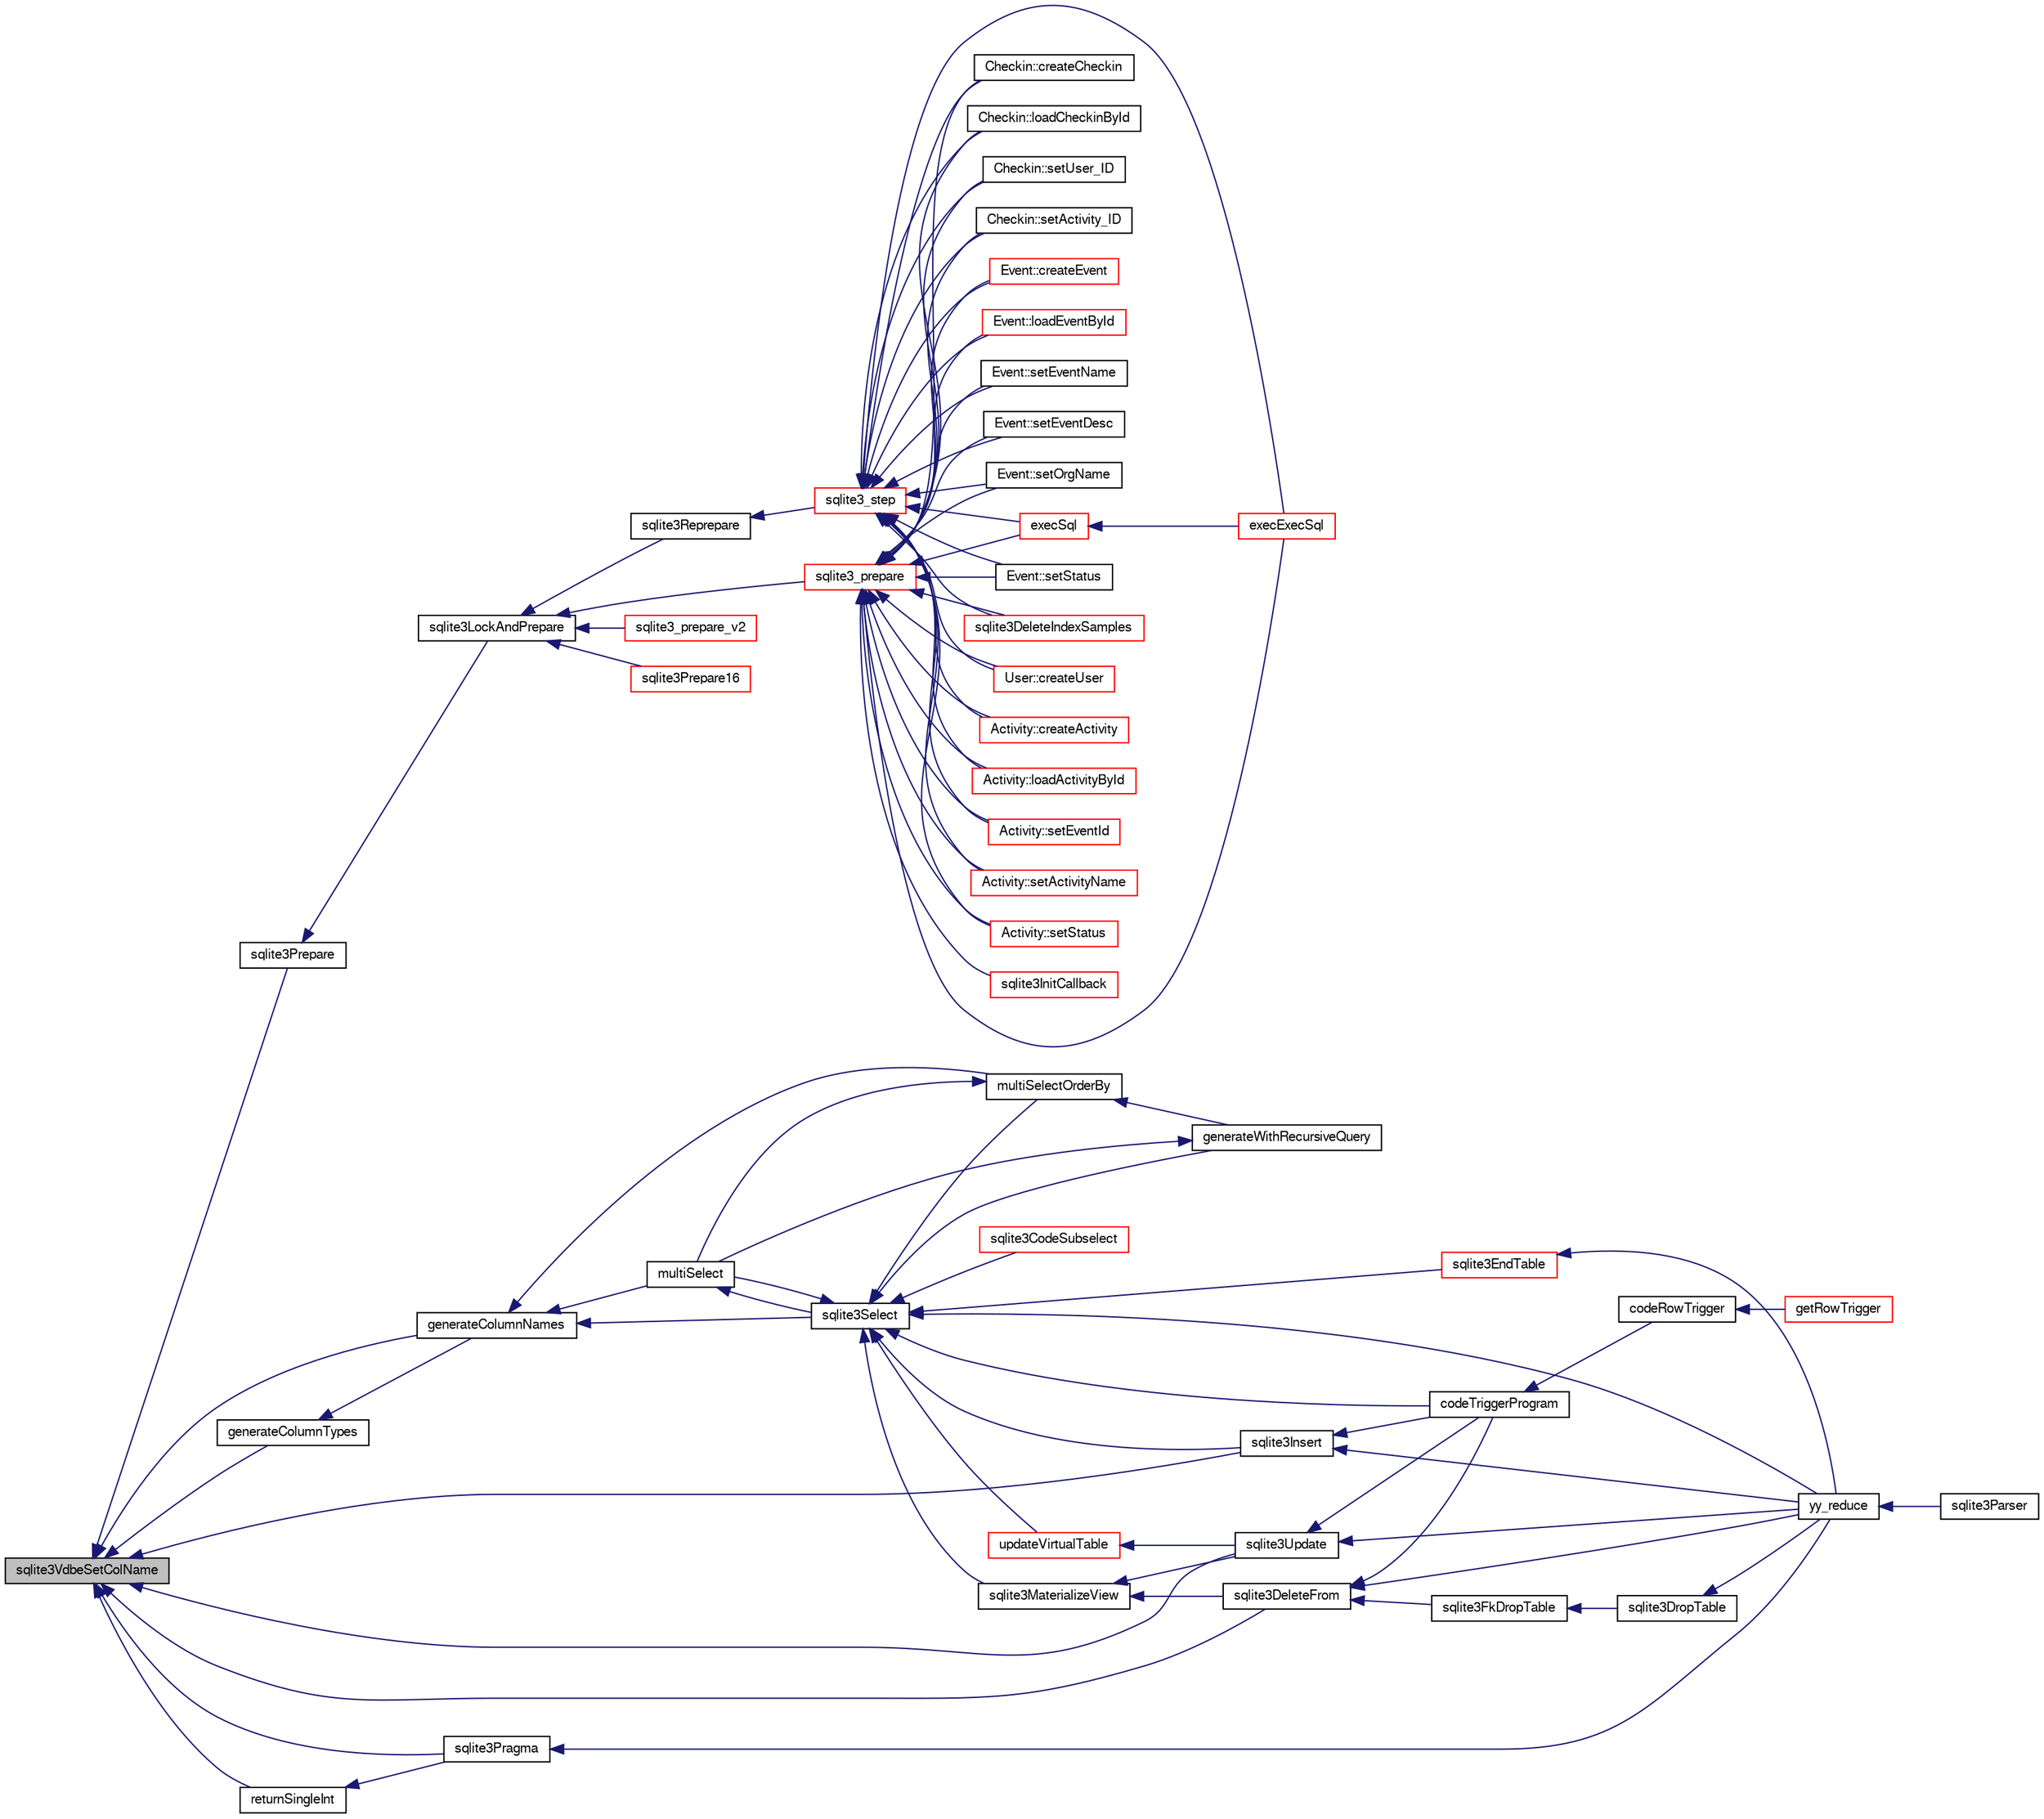 digraph "sqlite3VdbeSetColName"
{
  edge [fontname="FreeSans",fontsize="10",labelfontname="FreeSans",labelfontsize="10"];
  node [fontname="FreeSans",fontsize="10",shape=record];
  rankdir="LR";
  Node790531 [label="sqlite3VdbeSetColName",height=0.2,width=0.4,color="black", fillcolor="grey75", style="filled", fontcolor="black"];
  Node790531 -> Node790532 [dir="back",color="midnightblue",fontsize="10",style="solid",fontname="FreeSans"];
  Node790532 [label="sqlite3DeleteFrom",height=0.2,width=0.4,color="black", fillcolor="white", style="filled",URL="$sqlite3_8c.html#ab9b4b45349188b49eabb23f94608a091"];
  Node790532 -> Node790533 [dir="back",color="midnightblue",fontsize="10",style="solid",fontname="FreeSans"];
  Node790533 [label="sqlite3FkDropTable",height=0.2,width=0.4,color="black", fillcolor="white", style="filled",URL="$sqlite3_8c.html#a1218c6fc74e89152ceaa4760e82f5ef9"];
  Node790533 -> Node790534 [dir="back",color="midnightblue",fontsize="10",style="solid",fontname="FreeSans"];
  Node790534 [label="sqlite3DropTable",height=0.2,width=0.4,color="black", fillcolor="white", style="filled",URL="$sqlite3_8c.html#a5534f77364b5568783c0e50db3c9defb"];
  Node790534 -> Node790535 [dir="back",color="midnightblue",fontsize="10",style="solid",fontname="FreeSans"];
  Node790535 [label="yy_reduce",height=0.2,width=0.4,color="black", fillcolor="white", style="filled",URL="$sqlite3_8c.html#a7c419a9b25711c666a9a2449ef377f14"];
  Node790535 -> Node790536 [dir="back",color="midnightblue",fontsize="10",style="solid",fontname="FreeSans"];
  Node790536 [label="sqlite3Parser",height=0.2,width=0.4,color="black", fillcolor="white", style="filled",URL="$sqlite3_8c.html#a0327d71a5fabe0b6a343d78a2602e72a"];
  Node790532 -> Node790537 [dir="back",color="midnightblue",fontsize="10",style="solid",fontname="FreeSans"];
  Node790537 [label="codeTriggerProgram",height=0.2,width=0.4,color="black", fillcolor="white", style="filled",URL="$sqlite3_8c.html#a120801f59d9281d201d2ff4b2606836e"];
  Node790537 -> Node790538 [dir="back",color="midnightblue",fontsize="10",style="solid",fontname="FreeSans"];
  Node790538 [label="codeRowTrigger",height=0.2,width=0.4,color="black", fillcolor="white", style="filled",URL="$sqlite3_8c.html#a463cea5aaaf388b560b206570a0022fc"];
  Node790538 -> Node790539 [dir="back",color="midnightblue",fontsize="10",style="solid",fontname="FreeSans"];
  Node790539 [label="getRowTrigger",height=0.2,width=0.4,color="red", fillcolor="white", style="filled",URL="$sqlite3_8c.html#a69626ef20b540d1a2b19cf56f3f45689"];
  Node790532 -> Node790535 [dir="back",color="midnightblue",fontsize="10",style="solid",fontname="FreeSans"];
  Node790531 -> Node790544 [dir="back",color="midnightblue",fontsize="10",style="solid",fontname="FreeSans"];
  Node790544 [label="sqlite3Insert",height=0.2,width=0.4,color="black", fillcolor="white", style="filled",URL="$sqlite3_8c.html#a5b17c9c2000bae6bdff8e6be48d7dc2b"];
  Node790544 -> Node790537 [dir="back",color="midnightblue",fontsize="10",style="solid",fontname="FreeSans"];
  Node790544 -> Node790535 [dir="back",color="midnightblue",fontsize="10",style="solid",fontname="FreeSans"];
  Node790531 -> Node790548 [dir="back",color="midnightblue",fontsize="10",style="solid",fontname="FreeSans"];
  Node790548 [label="returnSingleInt",height=0.2,width=0.4,color="black", fillcolor="white", style="filled",URL="$sqlite3_8c.html#ac113284b70126c8f10e1603da0b16b26"];
  Node790548 -> Node790549 [dir="back",color="midnightblue",fontsize="10",style="solid",fontname="FreeSans"];
  Node790549 [label="sqlite3Pragma",height=0.2,width=0.4,color="black", fillcolor="white", style="filled",URL="$sqlite3_8c.html#a111391370f58f8e6a6eca51fd34d62ed"];
  Node790549 -> Node790535 [dir="back",color="midnightblue",fontsize="10",style="solid",fontname="FreeSans"];
  Node790531 -> Node790549 [dir="back",color="midnightblue",fontsize="10",style="solid",fontname="FreeSans"];
  Node790531 -> Node790550 [dir="back",color="midnightblue",fontsize="10",style="solid",fontname="FreeSans"];
  Node790550 [label="sqlite3Prepare",height=0.2,width=0.4,color="black", fillcolor="white", style="filled",URL="$sqlite3_8c.html#acb25890858d0bf4b12eb7aae569f0c7b"];
  Node790550 -> Node790551 [dir="back",color="midnightblue",fontsize="10",style="solid",fontname="FreeSans"];
  Node790551 [label="sqlite3LockAndPrepare",height=0.2,width=0.4,color="black", fillcolor="white", style="filled",URL="$sqlite3_8c.html#a5db1ec5589aa2b02c6d979211a8789bd"];
  Node790551 -> Node790552 [dir="back",color="midnightblue",fontsize="10",style="solid",fontname="FreeSans"];
  Node790552 [label="sqlite3Reprepare",height=0.2,width=0.4,color="black", fillcolor="white", style="filled",URL="$sqlite3_8c.html#a7e2f7299cc947d07e782f6ac561fa937"];
  Node790552 -> Node790553 [dir="back",color="midnightblue",fontsize="10",style="solid",fontname="FreeSans"];
  Node790553 [label="sqlite3_step",height=0.2,width=0.4,color="red", fillcolor="white", style="filled",URL="$sqlite3_8h.html#ac1e491ce36b7471eb28387f7d3c74334"];
  Node790553 -> Node790554 [dir="back",color="midnightblue",fontsize="10",style="solid",fontname="FreeSans"];
  Node790554 [label="Activity::createActivity",height=0.2,width=0.4,color="red", fillcolor="white", style="filled",URL="$classActivity.html#a813cc5e52c14ab49b39014c134e3425b"];
  Node790553 -> Node790557 [dir="back",color="midnightblue",fontsize="10",style="solid",fontname="FreeSans"];
  Node790557 [label="Activity::loadActivityById",height=0.2,width=0.4,color="red", fillcolor="white", style="filled",URL="$classActivity.html#abe4ffb4f08a47212ebf9013259d9e7fd"];
  Node790553 -> Node790559 [dir="back",color="midnightblue",fontsize="10",style="solid",fontname="FreeSans"];
  Node790559 [label="Activity::setEventId",height=0.2,width=0.4,color="red", fillcolor="white", style="filled",URL="$classActivity.html#adb1d0fd0d08f473e068f0a4086bfa9ca"];
  Node790553 -> Node790560 [dir="back",color="midnightblue",fontsize="10",style="solid",fontname="FreeSans"];
  Node790560 [label="Activity::setActivityName",height=0.2,width=0.4,color="red", fillcolor="white", style="filled",URL="$classActivity.html#a62dc3737b33915a36086f9dd26d16a81"];
  Node790553 -> Node790561 [dir="back",color="midnightblue",fontsize="10",style="solid",fontname="FreeSans"];
  Node790561 [label="Activity::setStatus",height=0.2,width=0.4,color="red", fillcolor="white", style="filled",URL="$classActivity.html#af618135a7738f4d2a7ee147a8ef912ea"];
  Node790553 -> Node790562 [dir="back",color="midnightblue",fontsize="10",style="solid",fontname="FreeSans"];
  Node790562 [label="Checkin::createCheckin",height=0.2,width=0.4,color="black", fillcolor="white", style="filled",URL="$classCheckin.html#a4e40acdf7fff0e607f6de4f24f3a163c"];
  Node790553 -> Node790563 [dir="back",color="midnightblue",fontsize="10",style="solid",fontname="FreeSans"];
  Node790563 [label="Checkin::loadCheckinById",height=0.2,width=0.4,color="black", fillcolor="white", style="filled",URL="$classCheckin.html#a3461f70ea6c68475225f2a07f78a21e0"];
  Node790553 -> Node790564 [dir="back",color="midnightblue",fontsize="10",style="solid",fontname="FreeSans"];
  Node790564 [label="Checkin::setUser_ID",height=0.2,width=0.4,color="black", fillcolor="white", style="filled",URL="$classCheckin.html#a76ab640f4f912876dbebf183db5359c6"];
  Node790553 -> Node790565 [dir="back",color="midnightblue",fontsize="10",style="solid",fontname="FreeSans"];
  Node790565 [label="Checkin::setActivity_ID",height=0.2,width=0.4,color="black", fillcolor="white", style="filled",URL="$classCheckin.html#ab2ff3ec2604ec73a42af25874a00b232"];
  Node790553 -> Node790566 [dir="back",color="midnightblue",fontsize="10",style="solid",fontname="FreeSans"];
  Node790566 [label="Event::createEvent",height=0.2,width=0.4,color="red", fillcolor="white", style="filled",URL="$classEvent.html#a77adb9f4a46ffb32c2d931f0691f5903"];
  Node790553 -> Node790567 [dir="back",color="midnightblue",fontsize="10",style="solid",fontname="FreeSans"];
  Node790567 [label="Event::loadEventById",height=0.2,width=0.4,color="red", fillcolor="white", style="filled",URL="$classEvent.html#afa66cea33f722dbeecb69cc98fdea055"];
  Node790553 -> Node790568 [dir="back",color="midnightblue",fontsize="10",style="solid",fontname="FreeSans"];
  Node790568 [label="Event::setEventName",height=0.2,width=0.4,color="black", fillcolor="white", style="filled",URL="$classEvent.html#a10596b6ca077df05184e30d62b08729d"];
  Node790553 -> Node790569 [dir="back",color="midnightblue",fontsize="10",style="solid",fontname="FreeSans"];
  Node790569 [label="Event::setEventDesc",height=0.2,width=0.4,color="black", fillcolor="white", style="filled",URL="$classEvent.html#ae36b8377dcae792f1c5c4726024c981b"];
  Node790553 -> Node790570 [dir="back",color="midnightblue",fontsize="10",style="solid",fontname="FreeSans"];
  Node790570 [label="Event::setOrgName",height=0.2,width=0.4,color="black", fillcolor="white", style="filled",URL="$classEvent.html#a19aac0f776bd764563a54977656cf680"];
  Node790553 -> Node790571 [dir="back",color="midnightblue",fontsize="10",style="solid",fontname="FreeSans"];
  Node790571 [label="Event::setStatus",height=0.2,width=0.4,color="black", fillcolor="white", style="filled",URL="$classEvent.html#ab0a6b9285af0f4172eb841e2b80f8972"];
  Node790553 -> Node790575 [dir="back",color="midnightblue",fontsize="10",style="solid",fontname="FreeSans"];
  Node790575 [label="sqlite3DeleteIndexSamples",height=0.2,width=0.4,color="red", fillcolor="white", style="filled",URL="$sqlite3_8c.html#aaeda0302fbf61397ec009f65bed047ef"];
  Node790553 -> Node790749 [dir="back",color="midnightblue",fontsize="10",style="solid",fontname="FreeSans"];
  Node790749 [label="execSql",height=0.2,width=0.4,color="red", fillcolor="white", style="filled",URL="$sqlite3_8c.html#a7d16651b98a110662f4c265eff0246cb"];
  Node790749 -> Node790750 [dir="back",color="midnightblue",fontsize="10",style="solid",fontname="FreeSans"];
  Node790750 [label="execExecSql",height=0.2,width=0.4,color="red", fillcolor="white", style="filled",URL="$sqlite3_8c.html#ac1be09a6c047f21133d16378d301e0d4"];
  Node790553 -> Node790750 [dir="back",color="midnightblue",fontsize="10",style="solid",fontname="FreeSans"];
  Node790553 -> Node790752 [dir="back",color="midnightblue",fontsize="10",style="solid",fontname="FreeSans"];
  Node790752 [label="User::createUser",height=0.2,width=0.4,color="red", fillcolor="white", style="filled",URL="$classUser.html#a22ed673939e8cc0a136130b809bba513"];
  Node790551 -> Node790789 [dir="back",color="midnightblue",fontsize="10",style="solid",fontname="FreeSans"];
  Node790789 [label="sqlite3_prepare",height=0.2,width=0.4,color="red", fillcolor="white", style="filled",URL="$sqlite3_8h.html#a8c39e7b9dbeff01f0a399b46d4b29f1c"];
  Node790789 -> Node790554 [dir="back",color="midnightblue",fontsize="10",style="solid",fontname="FreeSans"];
  Node790789 -> Node790557 [dir="back",color="midnightblue",fontsize="10",style="solid",fontname="FreeSans"];
  Node790789 -> Node790559 [dir="back",color="midnightblue",fontsize="10",style="solid",fontname="FreeSans"];
  Node790789 -> Node790560 [dir="back",color="midnightblue",fontsize="10",style="solid",fontname="FreeSans"];
  Node790789 -> Node790561 [dir="back",color="midnightblue",fontsize="10",style="solid",fontname="FreeSans"];
  Node790789 -> Node790562 [dir="back",color="midnightblue",fontsize="10",style="solid",fontname="FreeSans"];
  Node790789 -> Node790563 [dir="back",color="midnightblue",fontsize="10",style="solid",fontname="FreeSans"];
  Node790789 -> Node790564 [dir="back",color="midnightblue",fontsize="10",style="solid",fontname="FreeSans"];
  Node790789 -> Node790565 [dir="back",color="midnightblue",fontsize="10",style="solid",fontname="FreeSans"];
  Node790789 -> Node790566 [dir="back",color="midnightblue",fontsize="10",style="solid",fontname="FreeSans"];
  Node790789 -> Node790567 [dir="back",color="midnightblue",fontsize="10",style="solid",fontname="FreeSans"];
  Node790789 -> Node790568 [dir="back",color="midnightblue",fontsize="10",style="solid",fontname="FreeSans"];
  Node790789 -> Node790569 [dir="back",color="midnightblue",fontsize="10",style="solid",fontname="FreeSans"];
  Node790789 -> Node790570 [dir="back",color="midnightblue",fontsize="10",style="solid",fontname="FreeSans"];
  Node790789 -> Node790571 [dir="back",color="midnightblue",fontsize="10",style="solid",fontname="FreeSans"];
  Node790789 -> Node790575 [dir="back",color="midnightblue",fontsize="10",style="solid",fontname="FreeSans"];
  Node790789 -> Node790742 [dir="back",color="midnightblue",fontsize="10",style="solid",fontname="FreeSans"];
  Node790742 [label="sqlite3InitCallback",height=0.2,width=0.4,color="red", fillcolor="white", style="filled",URL="$sqlite3_8c.html#a5183ff3c8b5311c7332250013ee018b3"];
  Node790789 -> Node790749 [dir="back",color="midnightblue",fontsize="10",style="solid",fontname="FreeSans"];
  Node790789 -> Node790750 [dir="back",color="midnightblue",fontsize="10",style="solid",fontname="FreeSans"];
  Node790789 -> Node790752 [dir="back",color="midnightblue",fontsize="10",style="solid",fontname="FreeSans"];
  Node790551 -> Node790790 [dir="back",color="midnightblue",fontsize="10",style="solid",fontname="FreeSans"];
  Node790790 [label="sqlite3_prepare_v2",height=0.2,width=0.4,color="red", fillcolor="white", style="filled",URL="$sqlite3_8h.html#a85d4203bb54c984c5325c2f5b3664985"];
  Node790551 -> Node790791 [dir="back",color="midnightblue",fontsize="10",style="solid",fontname="FreeSans"];
  Node790791 [label="sqlite3Prepare16",height=0.2,width=0.4,color="red", fillcolor="white", style="filled",URL="$sqlite3_8c.html#a5842e6724b91885125f83c438da1f15b"];
  Node790531 -> Node790794 [dir="back",color="midnightblue",fontsize="10",style="solid",fontname="FreeSans"];
  Node790794 [label="generateColumnTypes",height=0.2,width=0.4,color="black", fillcolor="white", style="filled",URL="$sqlite3_8c.html#ab8cd9b03f3ad634e6b70d30f8633add9"];
  Node790794 -> Node790795 [dir="back",color="midnightblue",fontsize="10",style="solid",fontname="FreeSans"];
  Node790795 [label="generateColumnNames",height=0.2,width=0.4,color="black", fillcolor="white", style="filled",URL="$sqlite3_8c.html#a9373f35df9061335d5b371e7bbf22a11"];
  Node790795 -> Node790639 [dir="back",color="midnightblue",fontsize="10",style="solid",fontname="FreeSans"];
  Node790639 [label="multiSelect",height=0.2,width=0.4,color="black", fillcolor="white", style="filled",URL="$sqlite3_8c.html#a6456c61f3d9b2389738753cedfa24fa7"];
  Node790639 -> Node790615 [dir="back",color="midnightblue",fontsize="10",style="solid",fontname="FreeSans"];
  Node790615 [label="sqlite3Select",height=0.2,width=0.4,color="black", fillcolor="white", style="filled",URL="$sqlite3_8c.html#a2465ee8c956209ba4b272477b7c21a45"];
  Node790615 -> Node790616 [dir="back",color="midnightblue",fontsize="10",style="solid",fontname="FreeSans"];
  Node790616 [label="sqlite3CodeSubselect",height=0.2,width=0.4,color="red", fillcolor="white", style="filled",URL="$sqlite3_8c.html#aa69b46d2204a1d1b110107a1be12ee0c"];
  Node790615 -> Node790592 [dir="back",color="midnightblue",fontsize="10",style="solid",fontname="FreeSans"];
  Node790592 [label="sqlite3EndTable",height=0.2,width=0.4,color="red", fillcolor="white", style="filled",URL="$sqlite3_8c.html#a7b5f2c66c0f0b6f819d970ca389768b0"];
  Node790592 -> Node790535 [dir="back",color="midnightblue",fontsize="10",style="solid",fontname="FreeSans"];
  Node790615 -> Node790656 [dir="back",color="midnightblue",fontsize="10",style="solid",fontname="FreeSans"];
  Node790656 [label="sqlite3MaterializeView",height=0.2,width=0.4,color="black", fillcolor="white", style="filled",URL="$sqlite3_8c.html#a4557984b0b75f998fb0c3f231c9b1def"];
  Node790656 -> Node790532 [dir="back",color="midnightblue",fontsize="10",style="solid",fontname="FreeSans"];
  Node790656 -> Node790545 [dir="back",color="midnightblue",fontsize="10",style="solid",fontname="FreeSans"];
  Node790545 [label="sqlite3Update",height=0.2,width=0.4,color="black", fillcolor="white", style="filled",URL="$sqlite3_8c.html#ac5aa67c46e8cc8174566fabe6809fafa"];
  Node790545 -> Node790537 [dir="back",color="midnightblue",fontsize="10",style="solid",fontname="FreeSans"];
  Node790545 -> Node790535 [dir="back",color="midnightblue",fontsize="10",style="solid",fontname="FreeSans"];
  Node790615 -> Node790544 [dir="back",color="midnightblue",fontsize="10",style="solid",fontname="FreeSans"];
  Node790615 -> Node790638 [dir="back",color="midnightblue",fontsize="10",style="solid",fontname="FreeSans"];
  Node790638 [label="generateWithRecursiveQuery",height=0.2,width=0.4,color="black", fillcolor="white", style="filled",URL="$sqlite3_8c.html#ade2c3663fa9c3b9676507984b9483942"];
  Node790638 -> Node790639 [dir="back",color="midnightblue",fontsize="10",style="solid",fontname="FreeSans"];
  Node790615 -> Node790639 [dir="back",color="midnightblue",fontsize="10",style="solid",fontname="FreeSans"];
  Node790615 -> Node790640 [dir="back",color="midnightblue",fontsize="10",style="solid",fontname="FreeSans"];
  Node790640 [label="multiSelectOrderBy",height=0.2,width=0.4,color="black", fillcolor="white", style="filled",URL="$sqlite3_8c.html#afcdb8488c6f4dfdadaf9f04bca35b808"];
  Node790640 -> Node790638 [dir="back",color="midnightblue",fontsize="10",style="solid",fontname="FreeSans"];
  Node790640 -> Node790639 [dir="back",color="midnightblue",fontsize="10",style="solid",fontname="FreeSans"];
  Node790615 -> Node790537 [dir="back",color="midnightblue",fontsize="10",style="solid",fontname="FreeSans"];
  Node790615 -> Node790657 [dir="back",color="midnightblue",fontsize="10",style="solid",fontname="FreeSans"];
  Node790657 [label="updateVirtualTable",height=0.2,width=0.4,color="red", fillcolor="white", style="filled",URL="$sqlite3_8c.html#a740220531db9293c39a2cdd7da3f74e1"];
  Node790657 -> Node790545 [dir="back",color="midnightblue",fontsize="10",style="solid",fontname="FreeSans"];
  Node790615 -> Node790535 [dir="back",color="midnightblue",fontsize="10",style="solid",fontname="FreeSans"];
  Node790795 -> Node790640 [dir="back",color="midnightblue",fontsize="10",style="solid",fontname="FreeSans"];
  Node790795 -> Node790615 [dir="back",color="midnightblue",fontsize="10",style="solid",fontname="FreeSans"];
  Node790531 -> Node790795 [dir="back",color="midnightblue",fontsize="10",style="solid",fontname="FreeSans"];
  Node790531 -> Node790545 [dir="back",color="midnightblue",fontsize="10",style="solid",fontname="FreeSans"];
}
